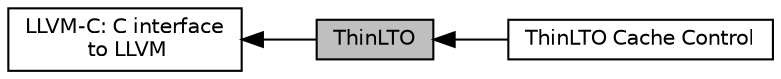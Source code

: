 digraph "ThinLTO"
{
 // LATEX_PDF_SIZE
  bgcolor="transparent";
  edge [fontname="Helvetica",fontsize="10",labelfontname="Helvetica",labelfontsize="10"];
  node [fontname="Helvetica",fontsize="10",shape="box"];
  rankdir=LR;
  Node2 [label="LLVM-C: C interface\l to LLVM",height=0.2,width=0.4,color="black",URL="$group__LLVMC.html",tooltip="This module exposes parts of the LLVM library as a C API."];
  Node1 [label="ThinLTO",height=0.2,width=0.4,color="black", fillcolor="grey75", style="filled", fontcolor="black",tooltip="// endgoup LLVMCLTO"];
  Node3 [label="ThinLTO Cache Control",height=0.2,width=0.4,color="black",URL="$group__LLVMCTLTO__CACHING.html",tooltip="// endgoup LLVMCTLTO"];
  Node2->Node1 [shape=plaintext, dir="back", style="solid"];
  Node1->Node3 [shape=plaintext, dir="back", style="solid"];
}
